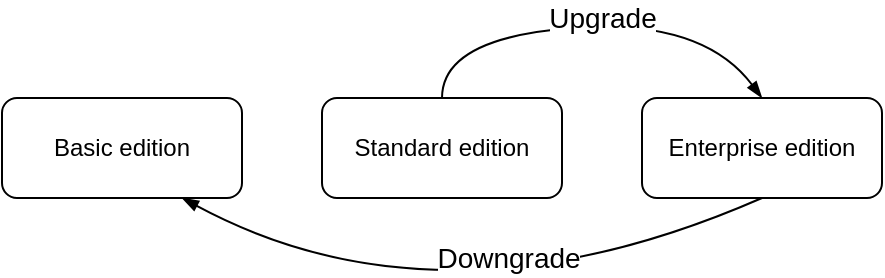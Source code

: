 <mxfile version="14.5.8" type="github">
  <diagram name="Page-1" id="c7558073-3199-34d8-9f00-42111426c3f3">
    <mxGraphModel dx="782" dy="446" grid="1" gridSize="10" guides="1" tooltips="1" connect="1" arrows="1" fold="1" page="1" pageScale="1" pageWidth="826" pageHeight="1169" background="#ffffff" math="0" shadow="0">
      <root>
        <mxCell id="0" />
        <mxCell id="1" parent="0" />
        <mxCell id="mvWA5bgNjp1QDwD_VI6N-96" value="Basic edition" style="rounded=1;whiteSpace=wrap;html=1;" vertex="1" parent="1">
          <mxGeometry x="160" y="180" width="120" height="50" as="geometry" />
        </mxCell>
        <mxCell id="mvWA5bgNjp1QDwD_VI6N-97" value="Standard edition" style="rounded=1;whiteSpace=wrap;html=1;" vertex="1" parent="1">
          <mxGeometry x="320" y="180" width="120" height="50" as="geometry" />
        </mxCell>
        <mxCell id="mvWA5bgNjp1QDwD_VI6N-98" value="Enterprise edition" style="rounded=1;whiteSpace=wrap;html=1;" vertex="1" parent="1">
          <mxGeometry x="480" y="180" width="120" height="50" as="geometry" />
        </mxCell>
        <mxCell id="mvWA5bgNjp1QDwD_VI6N-99" value="" style="curved=1;endArrow=blockThin;html=1;exitX=0.5;exitY=0;exitDx=0;exitDy=0;entryX=0.5;entryY=0;entryDx=0;entryDy=0;endFill=1;" edge="1" parent="1" source="mvWA5bgNjp1QDwD_VI6N-97" target="mvWA5bgNjp1QDwD_VI6N-98">
          <mxGeometry width="50" height="50" relative="1" as="geometry">
            <mxPoint x="200" y="140" as="sourcePoint" />
            <mxPoint x="250" y="90" as="targetPoint" />
            <Array as="points">
              <mxPoint x="380" y="150" />
              <mxPoint x="510" y="140" />
            </Array>
          </mxGeometry>
        </mxCell>
        <mxCell id="mvWA5bgNjp1QDwD_VI6N-100" value="&lt;font style=&quot;font-size: 14px&quot;&gt;Upgrade&lt;/font&gt;" style="edgeLabel;html=1;align=center;verticalAlign=middle;resizable=0;points=[];" vertex="1" connectable="0" parent="mvWA5bgNjp1QDwD_VI6N-99">
          <mxGeometry x="-0.223" y="-2" relative="1" as="geometry">
            <mxPoint x="28" y="-8.01" as="offset" />
          </mxGeometry>
        </mxCell>
        <mxCell id="mvWA5bgNjp1QDwD_VI6N-101" value="" style="curved=1;endArrow=blockThin;html=1;exitX=0.5;exitY=1;exitDx=0;exitDy=0;entryX=0.75;entryY=1;entryDx=0;entryDy=0;endFill=1;" edge="1" parent="1" source="mvWA5bgNjp1QDwD_VI6N-98" target="mvWA5bgNjp1QDwD_VI6N-96">
          <mxGeometry width="50" height="50" relative="1" as="geometry">
            <mxPoint x="330" y="350" as="sourcePoint" />
            <mxPoint x="380" y="300" as="targetPoint" />
            <Array as="points">
              <mxPoint x="380" y="300" />
            </Array>
          </mxGeometry>
        </mxCell>
        <mxCell id="mvWA5bgNjp1QDwD_VI6N-102" value="&lt;font style=&quot;font-size: 14px&quot;&gt;Downgrade&lt;/font&gt;" style="edgeLabel;html=1;align=center;verticalAlign=middle;resizable=0;points=[];" vertex="1" connectable="0" parent="mvWA5bgNjp1QDwD_VI6N-101">
          <mxGeometry x="-0.106" y="-23" relative="1" as="geometry">
            <mxPoint x="14.15" y="-6.65" as="offset" />
          </mxGeometry>
        </mxCell>
      </root>
    </mxGraphModel>
  </diagram>
</mxfile>
